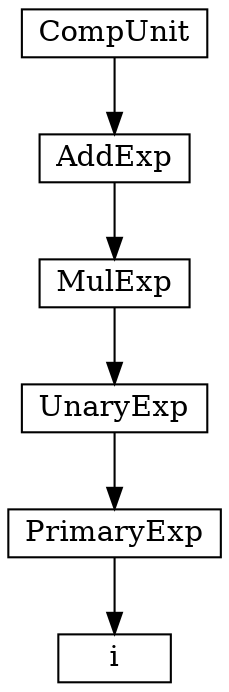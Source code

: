 digraph " "{node [shape = record,height=.1]node0[label="<f0> CompUnit"]node1[label = "<f0> AddExp"];
"node0":f0->"node1";
node2[label = "<f0> MulExp"];
"node1":f0->"node2";
node3[label = "<f0> UnaryExp"];
"node2":f0->"node3";
node4[label = "<f0> PrimaryExp"];
"node3":f0->"node4";
node5[label = "<f0> i"];
"node4":f0->"node5";
}